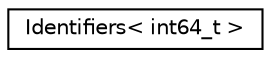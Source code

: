 digraph "Graphical Class Hierarchy"
{
  edge [fontname="Helvetica",fontsize="10",labelfontname="Helvetica",labelfontsize="10"];
  node [fontname="Helvetica",fontsize="10",shape=record];
  rankdir="LR";
  Node0 [label="Identifiers\< int64_t \>",height=0.2,width=0.4,color="black", fillcolor="white", style="filled",URL="$classIdentifiers.html"];
}

